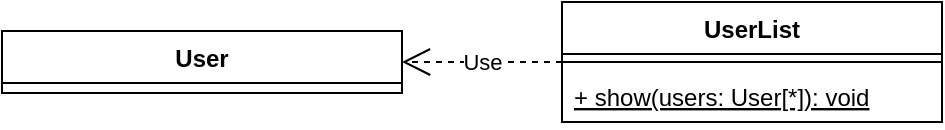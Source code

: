 <mxfile version="11.0.1" type="device"><diagram name="Page-1" id="929967ad-93f9-6ef4-fab6-5d389245f69c"><mxGraphModel dx="1422" dy="761" grid="1" gridSize="10" guides="1" tooltips="1" connect="1" arrows="1" fold="1" page="1" pageScale="1.5" pageWidth="1169" pageHeight="826" background="none" math="0" shadow="0"><root><mxCell id="0" style=";html=1;"/><mxCell id="1" style=";html=1;" parent="0"/><mxCell id="vqAmkvU0zLsqMv53i-C6-1" value="User" style="swimlane;fontStyle=1;align=center;verticalAlign=top;childLayout=stackLayout;horizontal=1;startSize=26;horizontalStack=0;resizeParent=1;resizeParentMax=0;resizeLast=0;collapsible=1;marginBottom=0;" parent="1" vertex="1"><mxGeometry x="20" y="44.5" width="200" height="31" as="geometry"/></mxCell><mxCell id="zZmoI51fbkJ-MVc1UQup-5" value="UserList" style="swimlane;fontStyle=1;align=center;verticalAlign=top;childLayout=stackLayout;horizontal=1;startSize=26;horizontalStack=0;resizeParent=1;resizeParentMax=0;resizeLast=0;collapsible=1;marginBottom=0;" vertex="1" parent="1"><mxGeometry x="300" y="30" width="190" height="60" as="geometry"/></mxCell><mxCell id="zZmoI51fbkJ-MVc1UQup-7" value="" style="line;strokeWidth=1;fillColor=none;align=left;verticalAlign=middle;spacingTop=-1;spacingLeft=3;spacingRight=3;rotatable=0;labelPosition=right;points=[];portConstraint=eastwest;" vertex="1" parent="zZmoI51fbkJ-MVc1UQup-5"><mxGeometry y="26" width="190" height="8" as="geometry"/></mxCell><mxCell id="zZmoI51fbkJ-MVc1UQup-8" value="+ show(users: User[*]): void" style="text;strokeColor=none;fillColor=none;align=left;verticalAlign=top;spacingLeft=4;spacingRight=4;overflow=hidden;rotatable=0;points=[[0,0.5],[1,0.5]];portConstraint=eastwest;fontStyle=4" vertex="1" parent="zZmoI51fbkJ-MVc1UQup-5"><mxGeometry y="34" width="190" height="26" as="geometry"/></mxCell><mxCell id="zZmoI51fbkJ-MVc1UQup-9" value="Use" style="endArrow=open;endSize=12;dashed=1;html=1;exitX=0;exitY=0.5;exitDx=0;exitDy=0;entryX=1;entryY=0.5;entryDx=0;entryDy=0;" edge="1" parent="1" source="zZmoI51fbkJ-MVc1UQup-5" target="vqAmkvU0zLsqMv53i-C6-1"><mxGeometry width="160" relative="1" as="geometry"><mxPoint x="20" y="110" as="sourcePoint"/><mxPoint x="180" y="110" as="targetPoint"/></mxGeometry></mxCell></root></mxGraphModel></diagram></mxfile>
